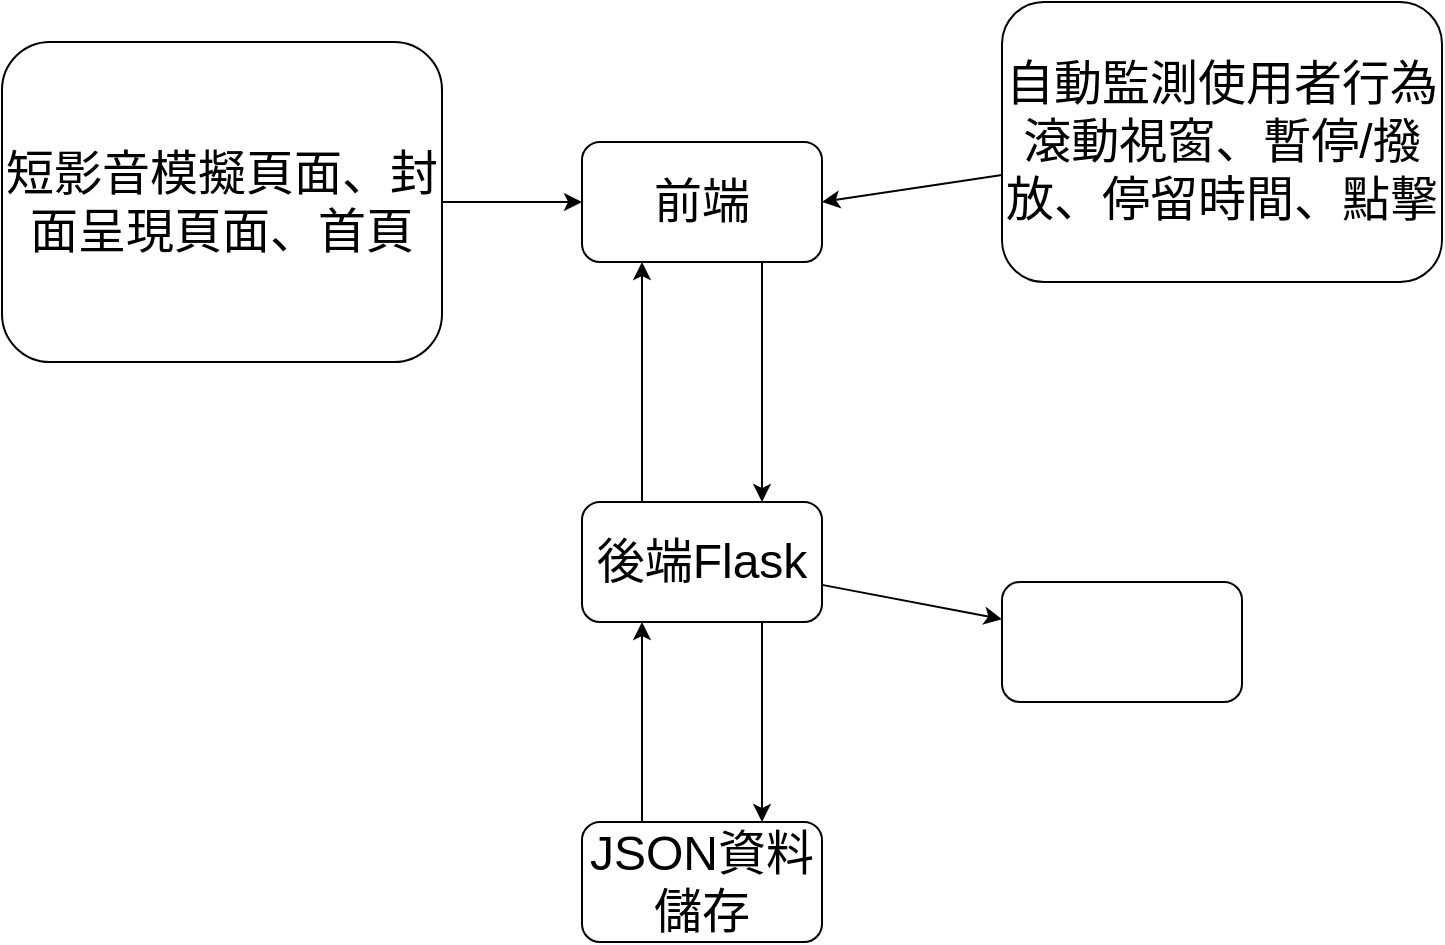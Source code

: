<mxfile>
    <diagram id="hie5FY00fvn4GKRcN7vh" name="第1頁">
        <mxGraphModel dx="1726" dy="761" grid="1" gridSize="10" guides="1" tooltips="1" connect="1" arrows="1" fold="1" page="1" pageScale="1" pageWidth="827" pageHeight="1169" math="0" shadow="0">
            <root>
                <mxCell id="0"/>
                <mxCell id="1" parent="0"/>
                <mxCell id="5" style="edgeStyle=none;html=1;exitX=0.25;exitY=0;exitDx=0;exitDy=0;entryX=0.25;entryY=1;entryDx=0;entryDy=0;fontSize=24;" edge="1" parent="1" source="2" target="3">
                    <mxGeometry relative="1" as="geometry"/>
                </mxCell>
                <mxCell id="7" style="edgeStyle=none;html=1;exitX=0.75;exitY=1;exitDx=0;exitDy=0;entryX=0.75;entryY=0;entryDx=0;entryDy=0;fontSize=24;" edge="1" parent="1" source="2" target="6">
                    <mxGeometry relative="1" as="geometry"/>
                </mxCell>
                <mxCell id="13" style="edgeStyle=none;html=1;fontSize=24;" edge="1" parent="1" source="2" target="14">
                    <mxGeometry relative="1" as="geometry">
                        <mxPoint x="620" y="390" as="targetPoint"/>
                    </mxGeometry>
                </mxCell>
                <mxCell id="2" value="&lt;font style=&quot;font-size: 24px;&quot;&gt;後端Flask&lt;/font&gt;" style="rounded=1;whiteSpace=wrap;html=1;" vertex="1" parent="1">
                    <mxGeometry x="350" y="320" width="120" height="60" as="geometry"/>
                </mxCell>
                <mxCell id="4" style="edgeStyle=none;html=1;exitX=0.75;exitY=1;exitDx=0;exitDy=0;entryX=0.75;entryY=0;entryDx=0;entryDy=0;fontSize=24;" edge="1" parent="1" source="3" target="2">
                    <mxGeometry relative="1" as="geometry"/>
                </mxCell>
                <mxCell id="3" value="&lt;span style=&quot;font-size: 24px;&quot;&gt;前端&lt;/span&gt;" style="rounded=1;whiteSpace=wrap;html=1;" vertex="1" parent="1">
                    <mxGeometry x="350" y="140" width="120" height="60" as="geometry"/>
                </mxCell>
                <mxCell id="8" style="edgeStyle=none;html=1;exitX=0.25;exitY=0;exitDx=0;exitDy=0;entryX=0.25;entryY=1;entryDx=0;entryDy=0;fontSize=24;" edge="1" parent="1" source="6" target="2">
                    <mxGeometry relative="1" as="geometry"/>
                </mxCell>
                <mxCell id="6" value="&lt;span style=&quot;font-size: 24px;&quot;&gt;JSON資料儲存&lt;/span&gt;" style="rounded=1;whiteSpace=wrap;html=1;" vertex="1" parent="1">
                    <mxGeometry x="350" y="480" width="120" height="60" as="geometry"/>
                </mxCell>
                <mxCell id="10" style="edgeStyle=none;html=1;entryX=1;entryY=0.5;entryDx=0;entryDy=0;fontSize=24;" edge="1" parent="1" source="9" target="3">
                    <mxGeometry relative="1" as="geometry"/>
                </mxCell>
                <mxCell id="9" value="自動監測使用者行為&lt;br&gt;滾動視窗、暫停/撥放、停留時間、點擊" style="rounded=1;whiteSpace=wrap;html=1;fontSize=24;" vertex="1" parent="1">
                    <mxGeometry x="560" y="70" width="220" height="140" as="geometry"/>
                </mxCell>
                <mxCell id="12" style="edgeStyle=none;html=1;entryX=0;entryY=0.5;entryDx=0;entryDy=0;fontSize=24;" edge="1" parent="1" source="11" target="3">
                    <mxGeometry relative="1" as="geometry"/>
                </mxCell>
                <mxCell id="11" value="短影音模擬頁面、封面呈現頁面、首頁" style="rounded=1;whiteSpace=wrap;html=1;fontSize=24;" vertex="1" parent="1">
                    <mxGeometry x="60" y="90" width="220" height="160" as="geometry"/>
                </mxCell>
                <mxCell id="14" value="" style="rounded=1;whiteSpace=wrap;html=1;fontSize=24;" vertex="1" parent="1">
                    <mxGeometry x="560" y="360" width="120" height="60" as="geometry"/>
                </mxCell>
            </root>
        </mxGraphModel>
    </diagram>
</mxfile>